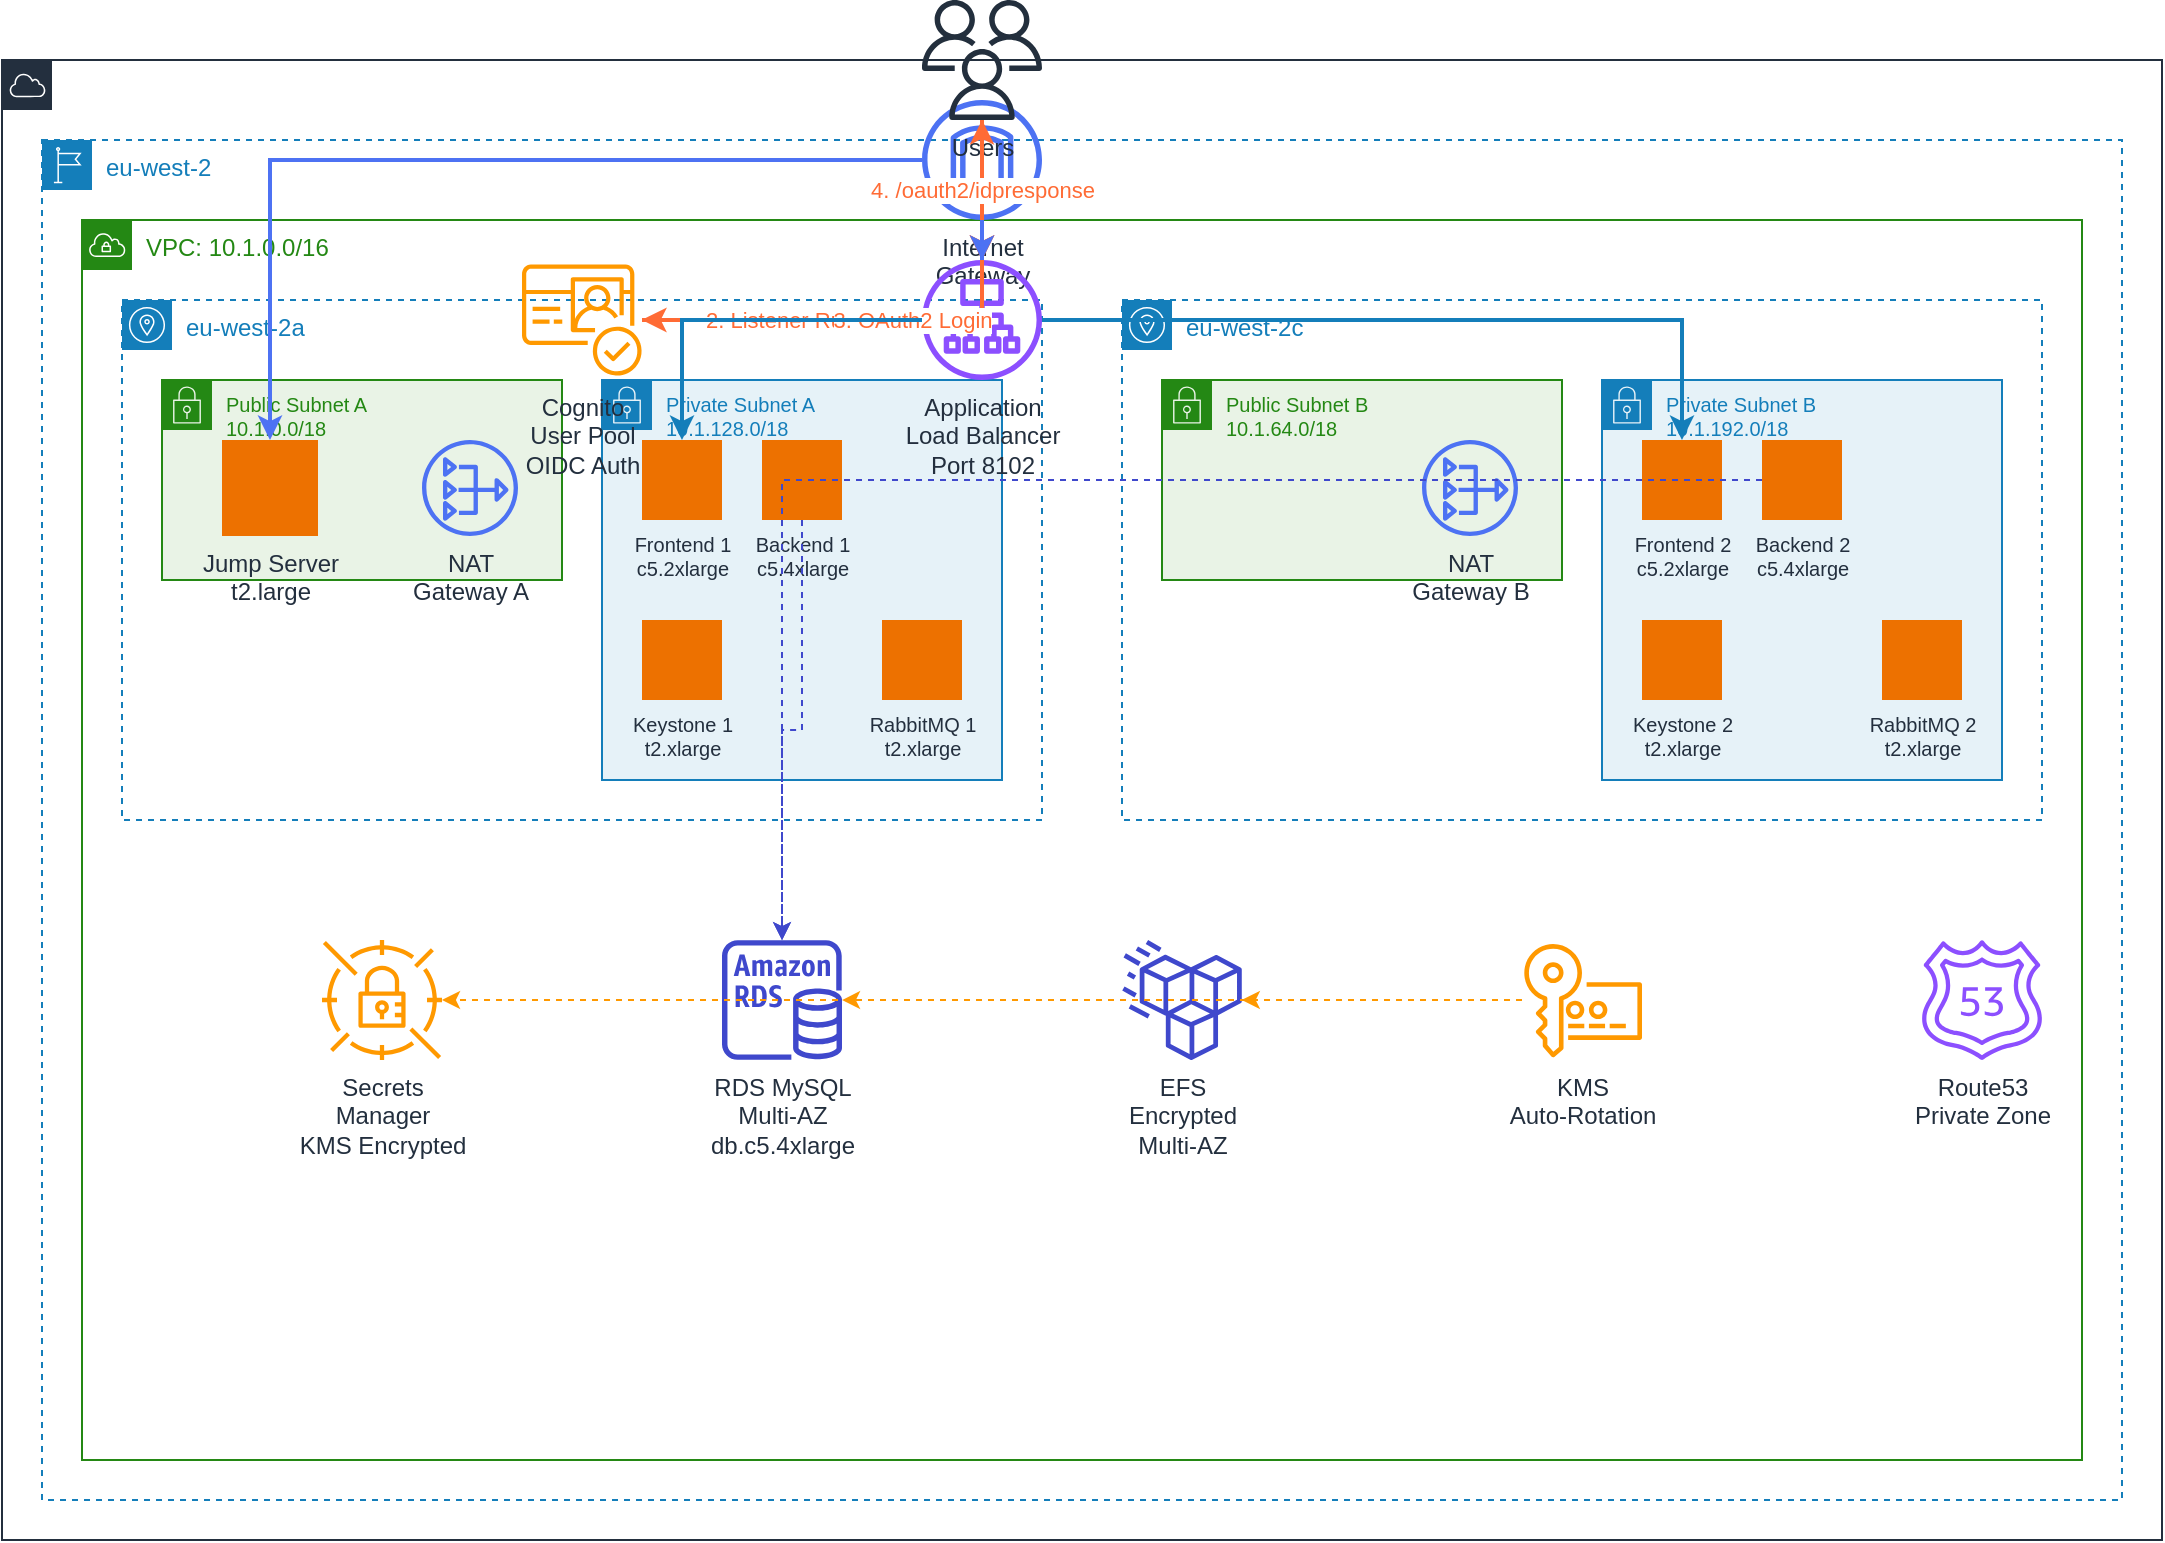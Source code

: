 <mxfile version="22.1.16" type="device">
  <diagram name="CSO-HA-Architecture" id="cso-ha-arch">
    <mxGraphModel dx="1422" dy="794" grid="1" gridSize="10" guides="1" tooltips="1" connect="1" arrows="1" fold="1" page="1" pageScale="1" pageWidth="1169" pageHeight="827" math="0" shadow="0">
      <root>
        <mxCell id="0" />
        <mxCell id="1" parent="0" />
        
        <!-- AWS Cloud -->
        <mxCell id="aws-cloud" value="" style="sketch=0;outlineConnect=0;gradientColor=none;html=1;whiteSpace=wrap;fontSize=12;fontStyle=0;shape=mxgraph.aws4.group;grIcon=mxgraph.aws4.group_aws_cloud;strokeColor=#232F3E;fillColor=none;verticalAlign=top;align=left;spacingLeft=30;fontColor=#232F3E;dashed=0;" vertex="1" parent="1">
          <mxGeometry x="40" y="40" width="1080" height="740" as="geometry" />
        </mxCell>
        
        <!-- Region -->
        <mxCell id="region" value="eu-west-2" style="sketch=0;outlineConnect=0;gradientColor=none;html=1;whiteSpace=wrap;fontSize=12;fontStyle=0;shape=mxgraph.aws4.group;grIcon=mxgraph.aws4.group_region;strokeColor=#147EBA;fillColor=none;verticalAlign=top;align=left;spacingLeft=30;fontColor=#147EBA;dashed=1;" vertex="1" parent="1">
          <mxGeometry x="60" y="80" width="1040" height="680" as="geometry" />
        </mxCell>
        
        <!-- VPC -->
        <mxCell id="vpc" value="VPC: 10.1.0.0/16" style="sketch=0;outlineConnect=0;gradientColor=none;html=1;whiteSpace=wrap;fontSize=12;fontStyle=0;shape=mxgraph.aws4.group;grIcon=mxgraph.aws4.group_vpc;strokeColor=#248814;fillColor=none;verticalAlign=top;align=left;spacingLeft=30;fontColor=#248814;dashed=0;" vertex="1" parent="1">
          <mxGeometry x="80" y="120" width="1000" height="620" as="geometry" />
        </mxCell>
        
        <!-- AZ-A -->
        <mxCell id="az-a" value="eu-west-2a" style="sketch=0;outlineConnect=0;gradientColor=none;html=1;whiteSpace=wrap;fontSize=12;fontStyle=0;shape=mxgraph.aws4.group;grIcon=mxgraph.aws4.group_availability_zone;strokeColor=#147EBA;fillColor=none;verticalAlign=top;align=left;spacingLeft=30;fontColor=#147EBA;dashed=1;" vertex="1" parent="1">
          <mxGeometry x="100" y="160" width="460" height="260" as="geometry" />
        </mxCell>
        
        <!-- AZ-B -->
        <mxCell id="az-b" value="eu-west-2c" style="sketch=0;outlineConnect=0;gradientColor=none;html=1;whiteSpace=wrap;fontSize=12;fontStyle=0;shape=mxgraph.aws4.group;grIcon=mxgraph.aws4.group_availability_zone;strokeColor=#147EBA;fillColor=none;verticalAlign=top;align=left;spacingLeft=30;fontColor=#147EBA;dashed=1;" vertex="1" parent="1">
          <mxGeometry x="600" y="160" width="460" height="260" as="geometry" />
        </mxCell>
        
        <!-- Public Subnet A -->
        <mxCell id="pub-subnet-a" value="Public Subnet A&#xa;10.1.0.0/18" style="sketch=0;outlineConnect=0;gradientColor=none;html=1;whiteSpace=wrap;fontSize=10;fontStyle=0;shape=mxgraph.aws4.group;grIcon=mxgraph.aws4.group_security_group;strokeColor=#248814;fillColor=#E9F3E6;verticalAlign=top;align=left;spacingLeft=30;fontColor=#248814;dashed=0;" vertex="1" parent="1">
          <mxGeometry x="120" y="200" width="200" height="100" as="geometry" />
        </mxCell>
        
        <!-- Private Subnet A -->
        <mxCell id="priv-subnet-a" value="Private Subnet A&#xa;10.1.128.0/18" style="sketch=0;outlineConnect=0;gradientColor=none;html=1;whiteSpace=wrap;fontSize=10;fontStyle=0;shape=mxgraph.aws4.group;grIcon=mxgraph.aws4.group_security_group;strokeColor=#147EBA;fillColor=#E6F2F8;verticalAlign=top;align=left;spacingLeft=30;fontColor=#147EBA;dashed=0;" vertex="1" parent="1">
          <mxGeometry x="340" y="200" width="200" height="200" as="geometry" />
        </mxCell>
        
        <!-- Public Subnet B -->
        <mxCell id="pub-subnet-b" value="Public Subnet B&#xa;10.1.64.0/18" style="sketch=0;outlineConnect=0;gradientColor=none;html=1;whiteSpace=wrap;fontSize=10;fontStyle=0;shape=mxgraph.aws4.group;grIcon=mxgraph.aws4.group_security_group;strokeColor=#248814;fillColor=#E9F3E6;verticalAlign=top;align=left;spacingLeft=30;fontColor=#248814;dashed=0;" vertex="1" parent="1">
          <mxGeometry x="620" y="200" width="200" height="100" as="geometry" />
        </mxCell>
        
        <!-- Private Subnet B -->
        <mxCell id="priv-subnet-b" value="Private Subnet B&#xa;10.1.192.0/18" style="sketch=0;outlineConnect=0;gradientColor=none;html=1;whiteSpace=wrap;fontSize=10;fontStyle=0;shape=mxgraph.aws4.group;grIcon=mxgraph.aws4.group_security_group;strokeColor=#147EBA;fillColor=#E6F2F8;verticalAlign=top;align=left;spacingLeft=30;fontColor=#147EBA;dashed=0;" vertex="1" parent="1">
          <mxGeometry x="840" y="200" width="200" height="200" as="geometry" />
        </mxCell>
        
        <!-- Internet Gateway -->
        <mxCell id="igw" value="Internet&#xa;Gateway" style="sketch=0;outlineConnect=0;fontColor=#232F3E;gradientColor=none;fillColor=#4D72F3;strokeColor=none;dashed=0;verticalLabelPosition=bottom;verticalAlign=top;align=center;html=1;fontSize=12;fontStyle=0;aspect=fixed;pointerEvents=1;shape=mxgraph.aws4.internet_gateway;" vertex="1" parent="1">
          <mxGeometry x="500" y="60" width="60" height="60" as="geometry" />
        </mxCell>
        
        <!-- Jump Server -->
        <mxCell id="jump-server" value="Jump Server&#xa;t2.large" style="sketch=0;outlineConnect=0;fontColor=#232F3E;gradientColor=none;fillColor=#ED7100;strokeColor=none;dashed=0;verticalLabelPosition=bottom;verticalAlign=top;align=center;html=1;fontSize=12;fontStyle=0;aspect=fixed;pointerEvents=1;shape=mxgraph.aws4.ec2_instance;" vertex="1" parent="1">
          <mxGeometry x="150" y="230" width="48" height="48" as="geometry" />
        </mxCell>
        
        <!-- NAT Gateway A -->
        <mxCell id="nat-a" value="NAT&#xa;Gateway A" style="sketch=0;outlineConnect=0;fontColor=#232F3E;gradientColor=none;fillColor=#4D72F3;strokeColor=none;dashed=0;verticalLabelPosition=bottom;verticalAlign=top;align=center;html=1;fontSize=12;fontStyle=0;aspect=fixed;pointerEvents=1;shape=mxgraph.aws4.nat_gateway;" vertex="1" parent="1">
          <mxGeometry x="250" y="230" width="48" height="48" as="geometry" />
        </mxCell>
        
        <!-- NAT Gateway B -->
        <mxCell id="nat-b" value="NAT&#xa;Gateway B" style="sketch=0;outlineConnect=0;fontColor=#232F3E;gradientColor=none;fillColor=#4D72F3;strokeColor=none;dashed=0;verticalLabelPosition=bottom;verticalAlign=top;align=center;html=1;fontSize=12;fontStyle=0;aspect=fixed;pointerEvents=1;shape=mxgraph.aws4.nat_gateway;" vertex="1" parent="1">
          <mxGeometry x="750" y="230" width="48" height="48" as="geometry" />
        </mxCell>
        
        <!-- Frontend Servers -->
        <mxCell id="fe1" value="Frontend 1&#xa;c5.2xlarge" style="sketch=0;outlineConnect=0;fontColor=#232F3E;gradientColor=none;fillColor=#ED7100;strokeColor=none;dashed=0;verticalLabelPosition=bottom;verticalAlign=top;align=center;html=1;fontSize=10;fontStyle=0;aspect=fixed;pointerEvents=1;shape=mxgraph.aws4.ec2_instance;" vertex="1" parent="1">
          <mxGeometry x="360" y="230" width="40" height="40" as="geometry" />
        </mxCell>
        
        <mxCell id="fe2" value="Frontend 2&#xa;c5.2xlarge" style="sketch=0;outlineConnect=0;fontColor=#232F3E;gradientColor=none;fillColor=#ED7100;strokeColor=none;dashed=0;verticalLabelPosition=bottom;verticalAlign=top;align=center;html=1;fontSize=10;fontStyle=0;aspect=fixed;pointerEvents=1;shape=mxgraph.aws4.ec2_instance;" vertex="1" parent="1">
          <mxGeometry x="860" y="230" width="40" height="40" as="geometry" />
        </mxCell>
        
        <!-- Backend Servers -->
        <mxCell id="be1" value="Backend 1&#xa;c5.4xlarge" style="sketch=0;outlineConnect=0;fontColor=#232F3E;gradientColor=none;fillColor=#ED7100;strokeColor=none;dashed=0;verticalLabelPosition=bottom;verticalAlign=top;align=center;html=1;fontSize=10;fontStyle=0;aspect=fixed;pointerEvents=1;shape=mxgraph.aws4.ec2_instance;" vertex="1" parent="1">
          <mxGeometry x="420" y="230" width="40" height="40" as="geometry" />
        </mxCell>
        
        <mxCell id="be2" value="Backend 2&#xa;c5.4xlarge" style="sketch=0;outlineConnect=0;fontColor=#232F3E;gradientColor=none;fillColor=#ED7100;strokeColor=none;dashed=0;verticalLabelPosition=bottom;verticalAlign=top;align=center;html=1;fontSize=10;fontStyle=0;aspect=fixed;pointerEvents=1;shape=mxgraph.aws4.ec2_instance;" vertex="1" parent="1">
          <mxGeometry x="920" y="230" width="40" height="40" as="geometry" />
        </mxCell>
        
        <!-- Keystone Servers -->
        <mxCell id="ks1" value="Keystone 1&#xa;t2.xlarge" style="sketch=0;outlineConnect=0;fontColor=#232F3E;gradientColor=none;fillColor=#ED7100;strokeColor=none;dashed=0;verticalLabelPosition=bottom;verticalAlign=top;align=center;html=1;fontSize=10;fontStyle=0;aspect=fixed;pointerEvents=1;shape=mxgraph.aws4.ec2_instance;" vertex="1" parent="1">
          <mxGeometry x="360" y="320" width="40" height="40" as="geometry" />
        </mxCell>
        
        <mxCell id="ks2" value="Keystone 2&#xa;t2.xlarge" style="sketch=0;outlineConnect=0;fontColor=#232F3E;gradientColor=none;fillColor=#ED7100;strokeColor=none;dashed=0;verticalLabelPosition=bottom;verticalAlign=top;align=center;html=1;fontSize=10;fontStyle=0;aspect=fixed;pointerEvents=1;shape=mxgraph.aws4.ec2_instance;" vertex="1" parent="1">
          <mxGeometry x="860" y="320" width="40" height="40" as="geometry" />
        </mxCell>
        
        <!-- RabbitMQ Servers -->
        <mxCell id="rmq1" value="RabbitMQ 1&#xa;t2.xlarge" style="sketch=0;outlineConnect=0;fontColor=#232F3E;gradientColor=none;fillColor=#ED7100;strokeColor=none;dashed=0;verticalLabelPosition=bottom;verticalAlign=top;align=center;html=1;fontSize=10;fontStyle=0;aspect=fixed;pointerEvents=1;shape=mxgraph.aws4.ec2_instance;" vertex="1" parent="1">
          <mxGeometry x="480" y="320" width="40" height="40" as="geometry" />
        </mxCell>
        
        <mxCell id="rmq2" value="RabbitMQ 2&#xa;t2.xlarge" style="sketch=0;outlineConnect=0;fontColor=#232F3E;gradientColor=none;fillColor=#ED7100;strokeColor=none;dashed=0;verticalLabelPosition=bottom;verticalAlign=top;align=center;html=1;fontSize=10;fontStyle=0;aspect=fixed;pointerEvents=1;shape=mxgraph.aws4.ec2_instance;" vertex="1" parent="1">
          <mxGeometry x="980" y="320" width="40" height="40" as="geometry" />
        </mxCell>
        
        <!-- Application Load Balancer -->
        <mxCell id="alb" value="Application&#xa;Load Balancer&#xa;Port 8102" style="sketch=0;outlineConnect=0;fontColor=#232F3E;gradientColor=none;fillColor=#8C4FFF;strokeColor=none;dashed=0;verticalLabelPosition=bottom;verticalAlign=top;align=center;html=1;fontSize=12;fontStyle=0;aspect=fixed;pointerEvents=1;shape=mxgraph.aws4.application_load_balancer;" vertex="1" parent="1">
          <mxGeometry x="500" y="140" width="60" height="60" as="geometry" />
        </mxCell>
        
        <!-- RDS -->
        <mxCell id="rds" value="RDS MySQL&#xa;Multi-AZ&#xa;db.c5.4xlarge" style="sketch=0;outlineConnect=0;fontColor=#232F3E;gradientColor=none;fillColor=#3F48CC;strokeColor=none;dashed=0;verticalLabelPosition=bottom;verticalAlign=top;align=center;html=1;fontSize=12;fontStyle=0;aspect=fixed;pointerEvents=1;shape=mxgraph.aws4.rds_instance;" vertex="1" parent="1">
          <mxGeometry x="400" y="480" width="60" height="60" as="geometry" />
        </mxCell>
        
        <!-- EFS -->
        <mxCell id="efs" value="EFS&#xa;Encrypted&#xa;Multi-AZ" style="sketch=0;outlineConnect=0;fontColor=#232F3E;gradientColor=none;fillColor=#3F48CC;strokeColor=none;dashed=0;verticalLabelPosition=bottom;verticalAlign=top;align=center;html=1;fontSize=12;fontStyle=0;aspect=fixed;pointerEvents=1;shape=mxgraph.aws4.efs_standard;" vertex="1" parent="1">
          <mxGeometry x="600" y="480" width="60" height="60" as="geometry" />
        </mxCell>
        
        <!-- Cognito -->
        <mxCell id="cognito" value="Cognito&#xa;User Pool&#xa;OIDC Auth" style="sketch=0;outlineConnect=0;fontColor=#232F3E;gradientColor=none;fillColor=#FF9900;strokeColor=none;dashed=0;verticalLabelPosition=bottom;verticalAlign=top;align=center;html=1;fontSize=12;fontStyle=0;aspect=fixed;pointerEvents=1;shape=mxgraph.aws4.cognito;" vertex="1" parent="1">
          <mxGeometry x="300" y="140" width="60" height="60" as="geometry" />
        </mxCell>
        
        <!-- Secrets Manager -->
        <mxCell id="secrets" value="Secrets&#xa;Manager&#xa;KMS Encrypted" style="sketch=0;outlineConnect=0;fontColor=#232F3E;gradientColor=none;fillColor=#FF9900;strokeColor=none;dashed=0;verticalLabelPosition=bottom;verticalAlign=top;align=center;html=1;fontSize=12;fontStyle=0;aspect=fixed;pointerEvents=1;shape=mxgraph.aws4.secrets_manager;" vertex="1" parent="1">
          <mxGeometry x="200" y="480" width="60" height="60" as="geometry" />
        </mxCell>
        
        <!-- KMS -->
        <mxCell id="kms" value="KMS&#xa;Auto-Rotation" style="sketch=0;outlineConnect=0;fontColor=#232F3E;gradientColor=none;fillColor=#FF9900;strokeColor=none;dashed=0;verticalLabelPosition=bottom;verticalAlign=top;align=center;html=1;fontSize=12;fontStyle=0;aspect=fixed;pointerEvents=1;shape=mxgraph.aws4.key_management_service;" vertex="1" parent="1">
          <mxGeometry x="800" y="480" width="60" height="60" as="geometry" />
        </mxCell>
        
        <!-- Route53 -->
        <mxCell id="r53" value="Route53&#xa;Private Zone" style="sketch=0;outlineConnect=0;fontColor=#232F3E;gradientColor=none;fillColor=#8C4FFF;strokeColor=none;dashed=0;verticalLabelPosition=bottom;verticalAlign=top;align=center;html=1;fontSize=12;fontStyle=0;aspect=fixed;pointerEvents=1;shape=mxgraph.aws4.route_53;" vertex="1" parent="1">
          <mxGeometry x="1000" y="480" width="60" height="60" as="geometry" />
        </mxCell>
        
        <!-- Users -->
        <mxCell id="users" value="Users" style="sketch=0;outlineConnect=0;fontColor=#232F3E;gradientColor=none;fillColor=#232F3D;strokeColor=none;dashed=0;verticalLabelPosition=bottom;verticalAlign=top;align=center;html=1;fontSize=12;fontStyle=0;aspect=fixed;pointerEvents=1;shape=mxgraph.aws4.users;" vertex="1" parent="1">
          <mxGeometry x="500" y="10" width="60" height="60" as="geometry" />
        </mxCell>
        
        <!-- Authentication Flow Arrows -->
        <mxCell id="auth-flow-1" value="1. HTTPS:8102" style="edgeStyle=orthogonalEdgeStyle;rounded=0;orthogonalLoop=1;jettySize=auto;html=1;strokeColor=#FF6B35;strokeWidth=2;fontColor=#FF6B35;" edge="1" parent="1" source="users" target="alb">
          <mxGeometry relative="1" as="geometry" />
        </mxCell>
        
        <mxCell id="auth-flow-2" value="2. Listener Rule" style="edgeStyle=orthogonalEdgeStyle;rounded=0;orthogonalLoop=1;jettySize=auto;html=1;strokeColor=#FF6B35;strokeWidth=2;fontColor=#FF6B35;" edge="1" parent="1" source="alb" target="cognito">
          <mxGeometry relative="1" as="geometry" />
        </mxCell>
        
        <mxCell id="auth-flow-3" value="3. OAuth2 Login" style="edgeStyle=orthogonalEdgeStyle;rounded=0;orthogonalLoop=1;jettySize=auto;html=1;strokeColor=#FF6B35;strokeWidth=2;fontColor=#FF6B35;" edge="1" parent="1" source="cognito" target="users">
          <mxGeometry relative="1" as="geometry" />
        </mxCell>
        
        <mxCell id="auth-flow-4" value="4. /oauth2/idpresponse" style="edgeStyle=orthogonalEdgeStyle;rounded=0;orthogonalLoop=1;jettySize=auto;html=1;strokeColor=#FF6B35;strokeWidth=2;fontColor=#FF6B35;" edge="1" parent="1" source="users" target="alb">
          <mxGeometry relative="1" as="geometry">
            <mxPoint x="450" y="40" as="sourcePoint" />
            <mxPoint x="450" y="140" as="targetPoint" />
          </mxGeometry>
        </mxCell>
        
        <!-- Load Balancer to Frontend -->
        <mxCell id="alb-fe1" value="" style="edgeStyle=orthogonalEdgeStyle;rounded=0;orthogonalLoop=1;jettySize=auto;html=1;strokeColor=#147EBA;strokeWidth=2;" edge="1" parent="1" source="alb" target="fe1">
          <mxGeometry relative="1" as="geometry" />
        </mxCell>
        
        <mxCell id="alb-fe2" value="" style="edgeStyle=orthogonalEdgeStyle;rounded=0;orthogonalLoop=1;jettySize=auto;html=1;strokeColor=#147EBA;strokeWidth=2;" edge="1" parent="1" source="alb" target="fe2">
          <mxGeometry relative="1" as="geometry" />
        </mxCell>
        
        <!-- Network Connections -->
        <mxCell id="igw-alb" value="" style="edgeStyle=orthogonalEdgeStyle;rounded=0;orthogonalLoop=1;jettySize=auto;html=1;strokeColor=#4D72F3;strokeWidth=2;" edge="1" parent="1" source="igw" target="alb">
          <mxGeometry relative="1" as="geometry" />
        </mxCell>
        
        <mxCell id="igw-jump" value="" style="edgeStyle=orthogonalEdgeStyle;rounded=0;orthogonalLoop=1;jettySize=auto;html=1;strokeColor=#4D72F3;strokeWidth=2;" edge="1" parent="1" source="igw" target="jump-server">
          <mxGeometry relative="1" as="geometry" />
        </mxCell>
        
        <!-- Database Connections -->
        <mxCell id="be1-rds" value="" style="edgeStyle=orthogonalEdgeStyle;rounded=0;orthogonalLoop=1;jettySize=auto;html=1;strokeColor=#3F48CC;strokeWidth=1;dashed=1;" edge="1" parent="1" source="be1" target="rds">
          <mxGeometry relative="1" as="geometry" />
        </mxCell>
        
        <mxCell id="be2-rds" value="" style="edgeStyle=orthogonalEdgeStyle;rounded=0;orthogonalLoop=1;jettySize=auto;html=1;strokeColor=#3F48CC;strokeWidth=1;dashed=1;" edge="1" parent="1" source="be2" target="rds">
          <mxGeometry relative="1" as="geometry" />
        </mxCell>
        
        <!-- Security Connections -->
        <mxCell id="kms-secrets" value="" style="edgeStyle=orthogonalEdgeStyle;rounded=0;orthogonalLoop=1;jettySize=auto;html=1;strokeColor=#FF9900;strokeWidth=1;dashed=1;" edge="1" parent="1" source="kms" target="secrets">
          <mxGeometry relative="1" as="geometry" />
        </mxCell>
        
        <mxCell id="kms-rds" value="" style="edgeStyle=orthogonalEdgeStyle;rounded=0;orthogonalLoop=1;jettySize=auto;html=1;strokeColor=#FF9900;strokeWidth=1;dashed=1;" edge="1" parent="1" source="kms" target="rds">
          <mxGeometry relative="1" as="geometry" />
        </mxCell>
        
        <mxCell id="kms-efs" value="" style="edgeStyle=orthogonalEdgeStyle;rounded=0;orthogonalLoop=1;jettySize=auto;html=1;strokeColor=#FF9900;strokeWidth=1;dashed=1;" edge="1" parent="1" source="kms" target="efs">
          <mxGeometry relative="1" as="geometry" />
        </mxCell>
        
      </root>
    </mxGraphModel>
  </diagram>
</mxfile>